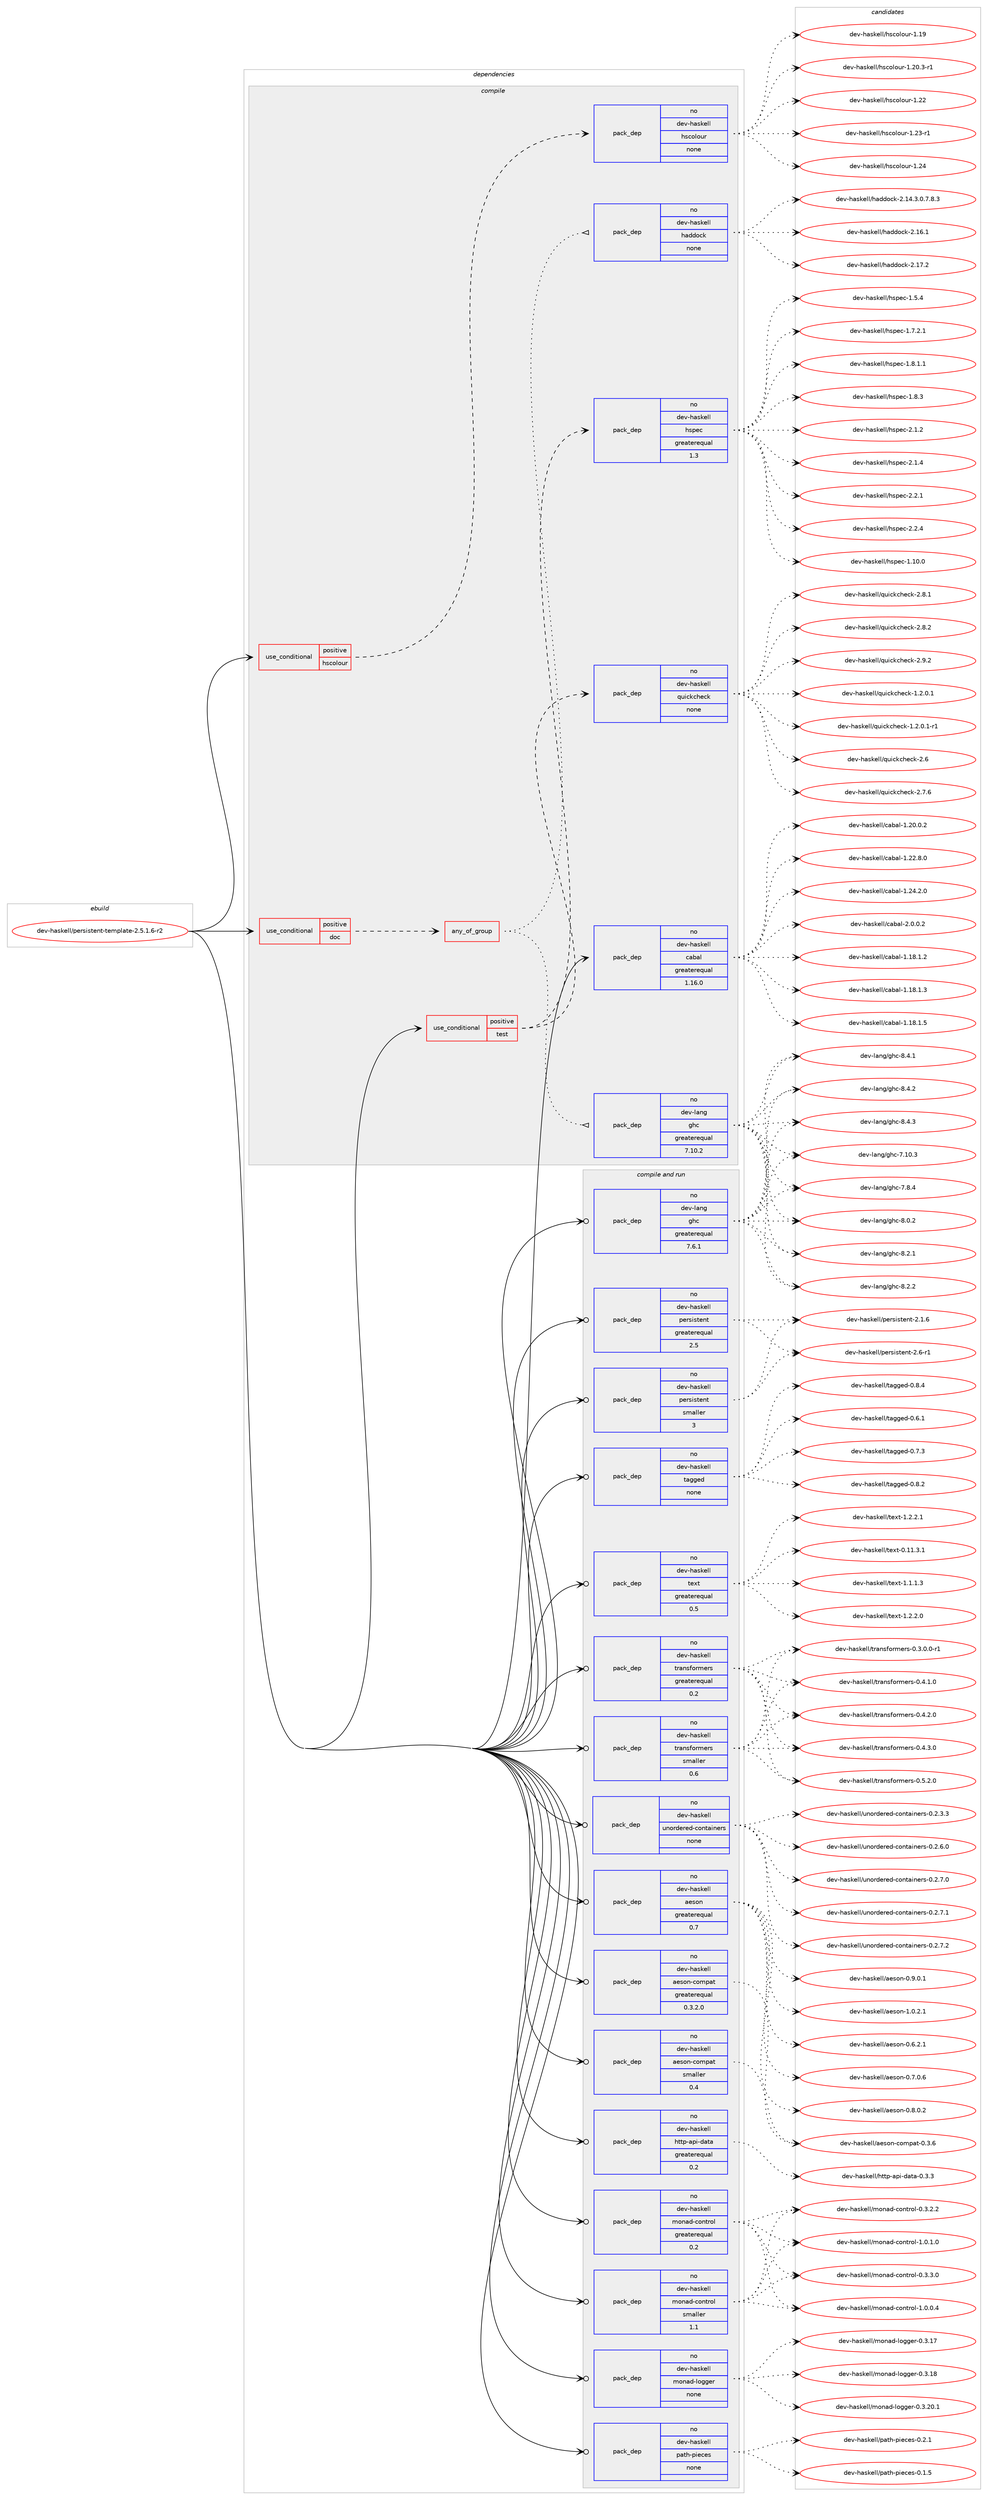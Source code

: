 digraph prolog {

# *************
# Graph options
# *************

newrank=true;
concentrate=true;
compound=true;
graph [rankdir=LR,fontname=Helvetica,fontsize=10,ranksep=1.5];#, ranksep=2.5, nodesep=0.2];
edge  [arrowhead=vee];
node  [fontname=Helvetica,fontsize=10];

# **********
# The ebuild
# **********

subgraph cluster_leftcol {
color=gray;
rank=same;
label=<<i>ebuild</i>>;
id [label="dev-haskell/persistent-template-2.5.1.6-r2", color=red, width=4, href="../dev-haskell/persistent-template-2.5.1.6-r2.svg"];
}

# ****************
# The dependencies
# ****************

subgraph cluster_midcol {
color=gray;
label=<<i>dependencies</i>>;
subgraph cluster_compile {
fillcolor="#eeeeee";
style=filled;
label=<<i>compile</i>>;
subgraph cond361021 {
dependency1341464 [label=<<TABLE BORDER="0" CELLBORDER="1" CELLSPACING="0" CELLPADDING="4"><TR><TD ROWSPAN="3" CELLPADDING="10">use_conditional</TD></TR><TR><TD>positive</TD></TR><TR><TD>doc</TD></TR></TABLE>>, shape=none, color=red];
subgraph any21380 {
dependency1341465 [label=<<TABLE BORDER="0" CELLBORDER="1" CELLSPACING="0" CELLPADDING="4"><TR><TD CELLPADDING="10">any_of_group</TD></TR></TABLE>>, shape=none, color=red];subgraph pack958511 {
dependency1341466 [label=<<TABLE BORDER="0" CELLBORDER="1" CELLSPACING="0" CELLPADDING="4" WIDTH="220"><TR><TD ROWSPAN="6" CELLPADDING="30">pack_dep</TD></TR><TR><TD WIDTH="110">no</TD></TR><TR><TD>dev-haskell</TD></TR><TR><TD>haddock</TD></TR><TR><TD>none</TD></TR><TR><TD></TD></TR></TABLE>>, shape=none, color=blue];
}
dependency1341465:e -> dependency1341466:w [weight=20,style="dotted",arrowhead="oinv"];
subgraph pack958512 {
dependency1341467 [label=<<TABLE BORDER="0" CELLBORDER="1" CELLSPACING="0" CELLPADDING="4" WIDTH="220"><TR><TD ROWSPAN="6" CELLPADDING="30">pack_dep</TD></TR><TR><TD WIDTH="110">no</TD></TR><TR><TD>dev-lang</TD></TR><TR><TD>ghc</TD></TR><TR><TD>greaterequal</TD></TR><TR><TD>7.10.2</TD></TR></TABLE>>, shape=none, color=blue];
}
dependency1341465:e -> dependency1341467:w [weight=20,style="dotted",arrowhead="oinv"];
}
dependency1341464:e -> dependency1341465:w [weight=20,style="dashed",arrowhead="vee"];
}
id:e -> dependency1341464:w [weight=20,style="solid",arrowhead="vee"];
subgraph cond361022 {
dependency1341468 [label=<<TABLE BORDER="0" CELLBORDER="1" CELLSPACING="0" CELLPADDING="4"><TR><TD ROWSPAN="3" CELLPADDING="10">use_conditional</TD></TR><TR><TD>positive</TD></TR><TR><TD>hscolour</TD></TR></TABLE>>, shape=none, color=red];
subgraph pack958513 {
dependency1341469 [label=<<TABLE BORDER="0" CELLBORDER="1" CELLSPACING="0" CELLPADDING="4" WIDTH="220"><TR><TD ROWSPAN="6" CELLPADDING="30">pack_dep</TD></TR><TR><TD WIDTH="110">no</TD></TR><TR><TD>dev-haskell</TD></TR><TR><TD>hscolour</TD></TR><TR><TD>none</TD></TR><TR><TD></TD></TR></TABLE>>, shape=none, color=blue];
}
dependency1341468:e -> dependency1341469:w [weight=20,style="dashed",arrowhead="vee"];
}
id:e -> dependency1341468:w [weight=20,style="solid",arrowhead="vee"];
subgraph cond361023 {
dependency1341470 [label=<<TABLE BORDER="0" CELLBORDER="1" CELLSPACING="0" CELLPADDING="4"><TR><TD ROWSPAN="3" CELLPADDING="10">use_conditional</TD></TR><TR><TD>positive</TD></TR><TR><TD>test</TD></TR></TABLE>>, shape=none, color=red];
subgraph pack958514 {
dependency1341471 [label=<<TABLE BORDER="0" CELLBORDER="1" CELLSPACING="0" CELLPADDING="4" WIDTH="220"><TR><TD ROWSPAN="6" CELLPADDING="30">pack_dep</TD></TR><TR><TD WIDTH="110">no</TD></TR><TR><TD>dev-haskell</TD></TR><TR><TD>hspec</TD></TR><TR><TD>greaterequal</TD></TR><TR><TD>1.3</TD></TR></TABLE>>, shape=none, color=blue];
}
dependency1341470:e -> dependency1341471:w [weight=20,style="dashed",arrowhead="vee"];
subgraph pack958515 {
dependency1341472 [label=<<TABLE BORDER="0" CELLBORDER="1" CELLSPACING="0" CELLPADDING="4" WIDTH="220"><TR><TD ROWSPAN="6" CELLPADDING="30">pack_dep</TD></TR><TR><TD WIDTH="110">no</TD></TR><TR><TD>dev-haskell</TD></TR><TR><TD>quickcheck</TD></TR><TR><TD>none</TD></TR><TR><TD></TD></TR></TABLE>>, shape=none, color=blue];
}
dependency1341470:e -> dependency1341472:w [weight=20,style="dashed",arrowhead="vee"];
}
id:e -> dependency1341470:w [weight=20,style="solid",arrowhead="vee"];
subgraph pack958516 {
dependency1341473 [label=<<TABLE BORDER="0" CELLBORDER="1" CELLSPACING="0" CELLPADDING="4" WIDTH="220"><TR><TD ROWSPAN="6" CELLPADDING="30">pack_dep</TD></TR><TR><TD WIDTH="110">no</TD></TR><TR><TD>dev-haskell</TD></TR><TR><TD>cabal</TD></TR><TR><TD>greaterequal</TD></TR><TR><TD>1.16.0</TD></TR></TABLE>>, shape=none, color=blue];
}
id:e -> dependency1341473:w [weight=20,style="solid",arrowhead="vee"];
}
subgraph cluster_compileandrun {
fillcolor="#eeeeee";
style=filled;
label=<<i>compile and run</i>>;
subgraph pack958517 {
dependency1341474 [label=<<TABLE BORDER="0" CELLBORDER="1" CELLSPACING="0" CELLPADDING="4" WIDTH="220"><TR><TD ROWSPAN="6" CELLPADDING="30">pack_dep</TD></TR><TR><TD WIDTH="110">no</TD></TR><TR><TD>dev-haskell</TD></TR><TR><TD>aeson</TD></TR><TR><TD>greaterequal</TD></TR><TR><TD>0.7</TD></TR></TABLE>>, shape=none, color=blue];
}
id:e -> dependency1341474:w [weight=20,style="solid",arrowhead="odotvee"];
subgraph pack958518 {
dependency1341475 [label=<<TABLE BORDER="0" CELLBORDER="1" CELLSPACING="0" CELLPADDING="4" WIDTH="220"><TR><TD ROWSPAN="6" CELLPADDING="30">pack_dep</TD></TR><TR><TD WIDTH="110">no</TD></TR><TR><TD>dev-haskell</TD></TR><TR><TD>aeson-compat</TD></TR><TR><TD>greaterequal</TD></TR><TR><TD>0.3.2.0</TD></TR></TABLE>>, shape=none, color=blue];
}
id:e -> dependency1341475:w [weight=20,style="solid",arrowhead="odotvee"];
subgraph pack958519 {
dependency1341476 [label=<<TABLE BORDER="0" CELLBORDER="1" CELLSPACING="0" CELLPADDING="4" WIDTH="220"><TR><TD ROWSPAN="6" CELLPADDING="30">pack_dep</TD></TR><TR><TD WIDTH="110">no</TD></TR><TR><TD>dev-haskell</TD></TR><TR><TD>aeson-compat</TD></TR><TR><TD>smaller</TD></TR><TR><TD>0.4</TD></TR></TABLE>>, shape=none, color=blue];
}
id:e -> dependency1341476:w [weight=20,style="solid",arrowhead="odotvee"];
subgraph pack958520 {
dependency1341477 [label=<<TABLE BORDER="0" CELLBORDER="1" CELLSPACING="0" CELLPADDING="4" WIDTH="220"><TR><TD ROWSPAN="6" CELLPADDING="30">pack_dep</TD></TR><TR><TD WIDTH="110">no</TD></TR><TR><TD>dev-haskell</TD></TR><TR><TD>http-api-data</TD></TR><TR><TD>greaterequal</TD></TR><TR><TD>0.2</TD></TR></TABLE>>, shape=none, color=blue];
}
id:e -> dependency1341477:w [weight=20,style="solid",arrowhead="odotvee"];
subgraph pack958521 {
dependency1341478 [label=<<TABLE BORDER="0" CELLBORDER="1" CELLSPACING="0" CELLPADDING="4" WIDTH="220"><TR><TD ROWSPAN="6" CELLPADDING="30">pack_dep</TD></TR><TR><TD WIDTH="110">no</TD></TR><TR><TD>dev-haskell</TD></TR><TR><TD>monad-control</TD></TR><TR><TD>greaterequal</TD></TR><TR><TD>0.2</TD></TR></TABLE>>, shape=none, color=blue];
}
id:e -> dependency1341478:w [weight=20,style="solid",arrowhead="odotvee"];
subgraph pack958522 {
dependency1341479 [label=<<TABLE BORDER="0" CELLBORDER="1" CELLSPACING="0" CELLPADDING="4" WIDTH="220"><TR><TD ROWSPAN="6" CELLPADDING="30">pack_dep</TD></TR><TR><TD WIDTH="110">no</TD></TR><TR><TD>dev-haskell</TD></TR><TR><TD>monad-control</TD></TR><TR><TD>smaller</TD></TR><TR><TD>1.1</TD></TR></TABLE>>, shape=none, color=blue];
}
id:e -> dependency1341479:w [weight=20,style="solid",arrowhead="odotvee"];
subgraph pack958523 {
dependency1341480 [label=<<TABLE BORDER="0" CELLBORDER="1" CELLSPACING="0" CELLPADDING="4" WIDTH="220"><TR><TD ROWSPAN="6" CELLPADDING="30">pack_dep</TD></TR><TR><TD WIDTH="110">no</TD></TR><TR><TD>dev-haskell</TD></TR><TR><TD>monad-logger</TD></TR><TR><TD>none</TD></TR><TR><TD></TD></TR></TABLE>>, shape=none, color=blue];
}
id:e -> dependency1341480:w [weight=20,style="solid",arrowhead="odotvee"];
subgraph pack958524 {
dependency1341481 [label=<<TABLE BORDER="0" CELLBORDER="1" CELLSPACING="0" CELLPADDING="4" WIDTH="220"><TR><TD ROWSPAN="6" CELLPADDING="30">pack_dep</TD></TR><TR><TD WIDTH="110">no</TD></TR><TR><TD>dev-haskell</TD></TR><TR><TD>path-pieces</TD></TR><TR><TD>none</TD></TR><TR><TD></TD></TR></TABLE>>, shape=none, color=blue];
}
id:e -> dependency1341481:w [weight=20,style="solid",arrowhead="odotvee"];
subgraph pack958525 {
dependency1341482 [label=<<TABLE BORDER="0" CELLBORDER="1" CELLSPACING="0" CELLPADDING="4" WIDTH="220"><TR><TD ROWSPAN="6" CELLPADDING="30">pack_dep</TD></TR><TR><TD WIDTH="110">no</TD></TR><TR><TD>dev-haskell</TD></TR><TR><TD>persistent</TD></TR><TR><TD>greaterequal</TD></TR><TR><TD>2.5</TD></TR></TABLE>>, shape=none, color=blue];
}
id:e -> dependency1341482:w [weight=20,style="solid",arrowhead="odotvee"];
subgraph pack958526 {
dependency1341483 [label=<<TABLE BORDER="0" CELLBORDER="1" CELLSPACING="0" CELLPADDING="4" WIDTH="220"><TR><TD ROWSPAN="6" CELLPADDING="30">pack_dep</TD></TR><TR><TD WIDTH="110">no</TD></TR><TR><TD>dev-haskell</TD></TR><TR><TD>persistent</TD></TR><TR><TD>smaller</TD></TR><TR><TD>3</TD></TR></TABLE>>, shape=none, color=blue];
}
id:e -> dependency1341483:w [weight=20,style="solid",arrowhead="odotvee"];
subgraph pack958527 {
dependency1341484 [label=<<TABLE BORDER="0" CELLBORDER="1" CELLSPACING="0" CELLPADDING="4" WIDTH="220"><TR><TD ROWSPAN="6" CELLPADDING="30">pack_dep</TD></TR><TR><TD WIDTH="110">no</TD></TR><TR><TD>dev-haskell</TD></TR><TR><TD>tagged</TD></TR><TR><TD>none</TD></TR><TR><TD></TD></TR></TABLE>>, shape=none, color=blue];
}
id:e -> dependency1341484:w [weight=20,style="solid",arrowhead="odotvee"];
subgraph pack958528 {
dependency1341485 [label=<<TABLE BORDER="0" CELLBORDER="1" CELLSPACING="0" CELLPADDING="4" WIDTH="220"><TR><TD ROWSPAN="6" CELLPADDING="30">pack_dep</TD></TR><TR><TD WIDTH="110">no</TD></TR><TR><TD>dev-haskell</TD></TR><TR><TD>text</TD></TR><TR><TD>greaterequal</TD></TR><TR><TD>0.5</TD></TR></TABLE>>, shape=none, color=blue];
}
id:e -> dependency1341485:w [weight=20,style="solid",arrowhead="odotvee"];
subgraph pack958529 {
dependency1341486 [label=<<TABLE BORDER="0" CELLBORDER="1" CELLSPACING="0" CELLPADDING="4" WIDTH="220"><TR><TD ROWSPAN="6" CELLPADDING="30">pack_dep</TD></TR><TR><TD WIDTH="110">no</TD></TR><TR><TD>dev-haskell</TD></TR><TR><TD>transformers</TD></TR><TR><TD>greaterequal</TD></TR><TR><TD>0.2</TD></TR></TABLE>>, shape=none, color=blue];
}
id:e -> dependency1341486:w [weight=20,style="solid",arrowhead="odotvee"];
subgraph pack958530 {
dependency1341487 [label=<<TABLE BORDER="0" CELLBORDER="1" CELLSPACING="0" CELLPADDING="4" WIDTH="220"><TR><TD ROWSPAN="6" CELLPADDING="30">pack_dep</TD></TR><TR><TD WIDTH="110">no</TD></TR><TR><TD>dev-haskell</TD></TR><TR><TD>transformers</TD></TR><TR><TD>smaller</TD></TR><TR><TD>0.6</TD></TR></TABLE>>, shape=none, color=blue];
}
id:e -> dependency1341487:w [weight=20,style="solid",arrowhead="odotvee"];
subgraph pack958531 {
dependency1341488 [label=<<TABLE BORDER="0" CELLBORDER="1" CELLSPACING="0" CELLPADDING="4" WIDTH="220"><TR><TD ROWSPAN="6" CELLPADDING="30">pack_dep</TD></TR><TR><TD WIDTH="110">no</TD></TR><TR><TD>dev-haskell</TD></TR><TR><TD>unordered-containers</TD></TR><TR><TD>none</TD></TR><TR><TD></TD></TR></TABLE>>, shape=none, color=blue];
}
id:e -> dependency1341488:w [weight=20,style="solid",arrowhead="odotvee"];
subgraph pack958532 {
dependency1341489 [label=<<TABLE BORDER="0" CELLBORDER="1" CELLSPACING="0" CELLPADDING="4" WIDTH="220"><TR><TD ROWSPAN="6" CELLPADDING="30">pack_dep</TD></TR><TR><TD WIDTH="110">no</TD></TR><TR><TD>dev-lang</TD></TR><TR><TD>ghc</TD></TR><TR><TD>greaterequal</TD></TR><TR><TD>7.6.1</TD></TR></TABLE>>, shape=none, color=blue];
}
id:e -> dependency1341489:w [weight=20,style="solid",arrowhead="odotvee"];
}
subgraph cluster_run {
fillcolor="#eeeeee";
style=filled;
label=<<i>run</i>>;
}
}

# **************
# The candidates
# **************

subgraph cluster_choices {
rank=same;
color=gray;
label=<<i>candidates</i>>;

subgraph choice958511 {
color=black;
nodesep=1;
choice1001011184510497115107101108108471049710010011199107455046495246514648465546564651 [label="dev-haskell/haddock-2.14.3.0.7.8.3", color=red, width=4,href="../dev-haskell/haddock-2.14.3.0.7.8.3.svg"];
choice100101118451049711510710110810847104971001001119910745504649544649 [label="dev-haskell/haddock-2.16.1", color=red, width=4,href="../dev-haskell/haddock-2.16.1.svg"];
choice100101118451049711510710110810847104971001001119910745504649554650 [label="dev-haskell/haddock-2.17.2", color=red, width=4,href="../dev-haskell/haddock-2.17.2.svg"];
dependency1341466:e -> choice1001011184510497115107101108108471049710010011199107455046495246514648465546564651:w [style=dotted,weight="100"];
dependency1341466:e -> choice100101118451049711510710110810847104971001001119910745504649544649:w [style=dotted,weight="100"];
dependency1341466:e -> choice100101118451049711510710110810847104971001001119910745504649554650:w [style=dotted,weight="100"];
}
subgraph choice958512 {
color=black;
nodesep=1;
choice1001011184510897110103471031049945554649484651 [label="dev-lang/ghc-7.10.3", color=red, width=4,href="../dev-lang/ghc-7.10.3.svg"];
choice10010111845108971101034710310499455546564652 [label="dev-lang/ghc-7.8.4", color=red, width=4,href="../dev-lang/ghc-7.8.4.svg"];
choice10010111845108971101034710310499455646484650 [label="dev-lang/ghc-8.0.2", color=red, width=4,href="../dev-lang/ghc-8.0.2.svg"];
choice10010111845108971101034710310499455646504649 [label="dev-lang/ghc-8.2.1", color=red, width=4,href="../dev-lang/ghc-8.2.1.svg"];
choice10010111845108971101034710310499455646504650 [label="dev-lang/ghc-8.2.2", color=red, width=4,href="../dev-lang/ghc-8.2.2.svg"];
choice10010111845108971101034710310499455646524649 [label="dev-lang/ghc-8.4.1", color=red, width=4,href="../dev-lang/ghc-8.4.1.svg"];
choice10010111845108971101034710310499455646524650 [label="dev-lang/ghc-8.4.2", color=red, width=4,href="../dev-lang/ghc-8.4.2.svg"];
choice10010111845108971101034710310499455646524651 [label="dev-lang/ghc-8.4.3", color=red, width=4,href="../dev-lang/ghc-8.4.3.svg"];
dependency1341467:e -> choice1001011184510897110103471031049945554649484651:w [style=dotted,weight="100"];
dependency1341467:e -> choice10010111845108971101034710310499455546564652:w [style=dotted,weight="100"];
dependency1341467:e -> choice10010111845108971101034710310499455646484650:w [style=dotted,weight="100"];
dependency1341467:e -> choice10010111845108971101034710310499455646504649:w [style=dotted,weight="100"];
dependency1341467:e -> choice10010111845108971101034710310499455646504650:w [style=dotted,weight="100"];
dependency1341467:e -> choice10010111845108971101034710310499455646524649:w [style=dotted,weight="100"];
dependency1341467:e -> choice10010111845108971101034710310499455646524650:w [style=dotted,weight="100"];
dependency1341467:e -> choice10010111845108971101034710310499455646524651:w [style=dotted,weight="100"];
}
subgraph choice958513 {
color=black;
nodesep=1;
choice100101118451049711510710110810847104115991111081111171144549464957 [label="dev-haskell/hscolour-1.19", color=red, width=4,href="../dev-haskell/hscolour-1.19.svg"];
choice10010111845104971151071011081084710411599111108111117114454946504846514511449 [label="dev-haskell/hscolour-1.20.3-r1", color=red, width=4,href="../dev-haskell/hscolour-1.20.3-r1.svg"];
choice100101118451049711510710110810847104115991111081111171144549465050 [label="dev-haskell/hscolour-1.22", color=red, width=4,href="../dev-haskell/hscolour-1.22.svg"];
choice1001011184510497115107101108108471041159911110811111711445494650514511449 [label="dev-haskell/hscolour-1.23-r1", color=red, width=4,href="../dev-haskell/hscolour-1.23-r1.svg"];
choice100101118451049711510710110810847104115991111081111171144549465052 [label="dev-haskell/hscolour-1.24", color=red, width=4,href="../dev-haskell/hscolour-1.24.svg"];
dependency1341469:e -> choice100101118451049711510710110810847104115991111081111171144549464957:w [style=dotted,weight="100"];
dependency1341469:e -> choice10010111845104971151071011081084710411599111108111117114454946504846514511449:w [style=dotted,weight="100"];
dependency1341469:e -> choice100101118451049711510710110810847104115991111081111171144549465050:w [style=dotted,weight="100"];
dependency1341469:e -> choice1001011184510497115107101108108471041159911110811111711445494650514511449:w [style=dotted,weight="100"];
dependency1341469:e -> choice100101118451049711510710110810847104115991111081111171144549465052:w [style=dotted,weight="100"];
}
subgraph choice958514 {
color=black;
nodesep=1;
choice1001011184510497115107101108108471041151121019945494649484648 [label="dev-haskell/hspec-1.10.0", color=red, width=4,href="../dev-haskell/hspec-1.10.0.svg"];
choice10010111845104971151071011081084710411511210199454946534652 [label="dev-haskell/hspec-1.5.4", color=red, width=4,href="../dev-haskell/hspec-1.5.4.svg"];
choice100101118451049711510710110810847104115112101994549465546504649 [label="dev-haskell/hspec-1.7.2.1", color=red, width=4,href="../dev-haskell/hspec-1.7.2.1.svg"];
choice100101118451049711510710110810847104115112101994549465646494649 [label="dev-haskell/hspec-1.8.1.1", color=red, width=4,href="../dev-haskell/hspec-1.8.1.1.svg"];
choice10010111845104971151071011081084710411511210199454946564651 [label="dev-haskell/hspec-1.8.3", color=red, width=4,href="../dev-haskell/hspec-1.8.3.svg"];
choice10010111845104971151071011081084710411511210199455046494650 [label="dev-haskell/hspec-2.1.2", color=red, width=4,href="../dev-haskell/hspec-2.1.2.svg"];
choice10010111845104971151071011081084710411511210199455046494652 [label="dev-haskell/hspec-2.1.4", color=red, width=4,href="../dev-haskell/hspec-2.1.4.svg"];
choice10010111845104971151071011081084710411511210199455046504649 [label="dev-haskell/hspec-2.2.1", color=red, width=4,href="../dev-haskell/hspec-2.2.1.svg"];
choice10010111845104971151071011081084710411511210199455046504652 [label="dev-haskell/hspec-2.2.4", color=red, width=4,href="../dev-haskell/hspec-2.2.4.svg"];
dependency1341471:e -> choice1001011184510497115107101108108471041151121019945494649484648:w [style=dotted,weight="100"];
dependency1341471:e -> choice10010111845104971151071011081084710411511210199454946534652:w [style=dotted,weight="100"];
dependency1341471:e -> choice100101118451049711510710110810847104115112101994549465546504649:w [style=dotted,weight="100"];
dependency1341471:e -> choice100101118451049711510710110810847104115112101994549465646494649:w [style=dotted,weight="100"];
dependency1341471:e -> choice10010111845104971151071011081084710411511210199454946564651:w [style=dotted,weight="100"];
dependency1341471:e -> choice10010111845104971151071011081084710411511210199455046494650:w [style=dotted,weight="100"];
dependency1341471:e -> choice10010111845104971151071011081084710411511210199455046494652:w [style=dotted,weight="100"];
dependency1341471:e -> choice10010111845104971151071011081084710411511210199455046504649:w [style=dotted,weight="100"];
dependency1341471:e -> choice10010111845104971151071011081084710411511210199455046504652:w [style=dotted,weight="100"];
}
subgraph choice958515 {
color=black;
nodesep=1;
choice1001011184510497115107101108108471131171059910799104101991074549465046484649 [label="dev-haskell/quickcheck-1.2.0.1", color=red, width=4,href="../dev-haskell/quickcheck-1.2.0.1.svg"];
choice10010111845104971151071011081084711311710599107991041019910745494650464846494511449 [label="dev-haskell/quickcheck-1.2.0.1-r1", color=red, width=4,href="../dev-haskell/quickcheck-1.2.0.1-r1.svg"];
choice10010111845104971151071011081084711311710599107991041019910745504654 [label="dev-haskell/quickcheck-2.6", color=red, width=4,href="../dev-haskell/quickcheck-2.6.svg"];
choice100101118451049711510710110810847113117105991079910410199107455046554654 [label="dev-haskell/quickcheck-2.7.6", color=red, width=4,href="../dev-haskell/quickcheck-2.7.6.svg"];
choice100101118451049711510710110810847113117105991079910410199107455046564649 [label="dev-haskell/quickcheck-2.8.1", color=red, width=4,href="../dev-haskell/quickcheck-2.8.1.svg"];
choice100101118451049711510710110810847113117105991079910410199107455046564650 [label="dev-haskell/quickcheck-2.8.2", color=red, width=4,href="../dev-haskell/quickcheck-2.8.2.svg"];
choice100101118451049711510710110810847113117105991079910410199107455046574650 [label="dev-haskell/quickcheck-2.9.2", color=red, width=4,href="../dev-haskell/quickcheck-2.9.2.svg"];
dependency1341472:e -> choice1001011184510497115107101108108471131171059910799104101991074549465046484649:w [style=dotted,weight="100"];
dependency1341472:e -> choice10010111845104971151071011081084711311710599107991041019910745494650464846494511449:w [style=dotted,weight="100"];
dependency1341472:e -> choice10010111845104971151071011081084711311710599107991041019910745504654:w [style=dotted,weight="100"];
dependency1341472:e -> choice100101118451049711510710110810847113117105991079910410199107455046554654:w [style=dotted,weight="100"];
dependency1341472:e -> choice100101118451049711510710110810847113117105991079910410199107455046564649:w [style=dotted,weight="100"];
dependency1341472:e -> choice100101118451049711510710110810847113117105991079910410199107455046564650:w [style=dotted,weight="100"];
dependency1341472:e -> choice100101118451049711510710110810847113117105991079910410199107455046574650:w [style=dotted,weight="100"];
}
subgraph choice958516 {
color=black;
nodesep=1;
choice10010111845104971151071011081084799979897108454946495646494650 [label="dev-haskell/cabal-1.18.1.2", color=red, width=4,href="../dev-haskell/cabal-1.18.1.2.svg"];
choice10010111845104971151071011081084799979897108454946495646494651 [label="dev-haskell/cabal-1.18.1.3", color=red, width=4,href="../dev-haskell/cabal-1.18.1.3.svg"];
choice10010111845104971151071011081084799979897108454946495646494653 [label="dev-haskell/cabal-1.18.1.5", color=red, width=4,href="../dev-haskell/cabal-1.18.1.5.svg"];
choice10010111845104971151071011081084799979897108454946504846484650 [label="dev-haskell/cabal-1.20.0.2", color=red, width=4,href="../dev-haskell/cabal-1.20.0.2.svg"];
choice10010111845104971151071011081084799979897108454946505046564648 [label="dev-haskell/cabal-1.22.8.0", color=red, width=4,href="../dev-haskell/cabal-1.22.8.0.svg"];
choice10010111845104971151071011081084799979897108454946505246504648 [label="dev-haskell/cabal-1.24.2.0", color=red, width=4,href="../dev-haskell/cabal-1.24.2.0.svg"];
choice100101118451049711510710110810847999798971084550464846484650 [label="dev-haskell/cabal-2.0.0.2", color=red, width=4,href="../dev-haskell/cabal-2.0.0.2.svg"];
dependency1341473:e -> choice10010111845104971151071011081084799979897108454946495646494650:w [style=dotted,weight="100"];
dependency1341473:e -> choice10010111845104971151071011081084799979897108454946495646494651:w [style=dotted,weight="100"];
dependency1341473:e -> choice10010111845104971151071011081084799979897108454946495646494653:w [style=dotted,weight="100"];
dependency1341473:e -> choice10010111845104971151071011081084799979897108454946504846484650:w [style=dotted,weight="100"];
dependency1341473:e -> choice10010111845104971151071011081084799979897108454946505046564648:w [style=dotted,weight="100"];
dependency1341473:e -> choice10010111845104971151071011081084799979897108454946505246504648:w [style=dotted,weight="100"];
dependency1341473:e -> choice100101118451049711510710110810847999798971084550464846484650:w [style=dotted,weight="100"];
}
subgraph choice958517 {
color=black;
nodesep=1;
choice100101118451049711510710110810847971011151111104548465446504649 [label="dev-haskell/aeson-0.6.2.1", color=red, width=4,href="../dev-haskell/aeson-0.6.2.1.svg"];
choice100101118451049711510710110810847971011151111104548465546484654 [label="dev-haskell/aeson-0.7.0.6", color=red, width=4,href="../dev-haskell/aeson-0.7.0.6.svg"];
choice100101118451049711510710110810847971011151111104548465646484650 [label="dev-haskell/aeson-0.8.0.2", color=red, width=4,href="../dev-haskell/aeson-0.8.0.2.svg"];
choice100101118451049711510710110810847971011151111104548465746484649 [label="dev-haskell/aeson-0.9.0.1", color=red, width=4,href="../dev-haskell/aeson-0.9.0.1.svg"];
choice100101118451049711510710110810847971011151111104549464846504649 [label="dev-haskell/aeson-1.0.2.1", color=red, width=4,href="../dev-haskell/aeson-1.0.2.1.svg"];
dependency1341474:e -> choice100101118451049711510710110810847971011151111104548465446504649:w [style=dotted,weight="100"];
dependency1341474:e -> choice100101118451049711510710110810847971011151111104548465546484654:w [style=dotted,weight="100"];
dependency1341474:e -> choice100101118451049711510710110810847971011151111104548465646484650:w [style=dotted,weight="100"];
dependency1341474:e -> choice100101118451049711510710110810847971011151111104548465746484649:w [style=dotted,weight="100"];
dependency1341474:e -> choice100101118451049711510710110810847971011151111104549464846504649:w [style=dotted,weight="100"];
}
subgraph choice958518 {
color=black;
nodesep=1;
choice10010111845104971151071011081084797101115111110459911110911297116454846514654 [label="dev-haskell/aeson-compat-0.3.6", color=red, width=4,href="../dev-haskell/aeson-compat-0.3.6.svg"];
dependency1341475:e -> choice10010111845104971151071011081084797101115111110459911110911297116454846514654:w [style=dotted,weight="100"];
}
subgraph choice958519 {
color=black;
nodesep=1;
choice10010111845104971151071011081084797101115111110459911110911297116454846514654 [label="dev-haskell/aeson-compat-0.3.6", color=red, width=4,href="../dev-haskell/aeson-compat-0.3.6.svg"];
dependency1341476:e -> choice10010111845104971151071011081084797101115111110459911110911297116454846514654:w [style=dotted,weight="100"];
}
subgraph choice958520 {
color=black;
nodesep=1;
choice1001011184510497115107101108108471041161161124597112105451009711697454846514651 [label="dev-haskell/http-api-data-0.3.3", color=red, width=4,href="../dev-haskell/http-api-data-0.3.3.svg"];
dependency1341477:e -> choice1001011184510497115107101108108471041161161124597112105451009711697454846514651:w [style=dotted,weight="100"];
}
subgraph choice958521 {
color=black;
nodesep=1;
choice1001011184510497115107101108108471091111109710045991111101161141111084548465146504650 [label="dev-haskell/monad-control-0.3.2.2", color=red, width=4,href="../dev-haskell/monad-control-0.3.2.2.svg"];
choice1001011184510497115107101108108471091111109710045991111101161141111084548465146514648 [label="dev-haskell/monad-control-0.3.3.0", color=red, width=4,href="../dev-haskell/monad-control-0.3.3.0.svg"];
choice1001011184510497115107101108108471091111109710045991111101161141111084549464846484652 [label="dev-haskell/monad-control-1.0.0.4", color=red, width=4,href="../dev-haskell/monad-control-1.0.0.4.svg"];
choice1001011184510497115107101108108471091111109710045991111101161141111084549464846494648 [label="dev-haskell/monad-control-1.0.1.0", color=red, width=4,href="../dev-haskell/monad-control-1.0.1.0.svg"];
dependency1341478:e -> choice1001011184510497115107101108108471091111109710045991111101161141111084548465146504650:w [style=dotted,weight="100"];
dependency1341478:e -> choice1001011184510497115107101108108471091111109710045991111101161141111084548465146514648:w [style=dotted,weight="100"];
dependency1341478:e -> choice1001011184510497115107101108108471091111109710045991111101161141111084549464846484652:w [style=dotted,weight="100"];
dependency1341478:e -> choice1001011184510497115107101108108471091111109710045991111101161141111084549464846494648:w [style=dotted,weight="100"];
}
subgraph choice958522 {
color=black;
nodesep=1;
choice1001011184510497115107101108108471091111109710045991111101161141111084548465146504650 [label="dev-haskell/monad-control-0.3.2.2", color=red, width=4,href="../dev-haskell/monad-control-0.3.2.2.svg"];
choice1001011184510497115107101108108471091111109710045991111101161141111084548465146514648 [label="dev-haskell/monad-control-0.3.3.0", color=red, width=4,href="../dev-haskell/monad-control-0.3.3.0.svg"];
choice1001011184510497115107101108108471091111109710045991111101161141111084549464846484652 [label="dev-haskell/monad-control-1.0.0.4", color=red, width=4,href="../dev-haskell/monad-control-1.0.0.4.svg"];
choice1001011184510497115107101108108471091111109710045991111101161141111084549464846494648 [label="dev-haskell/monad-control-1.0.1.0", color=red, width=4,href="../dev-haskell/monad-control-1.0.1.0.svg"];
dependency1341479:e -> choice1001011184510497115107101108108471091111109710045991111101161141111084548465146504650:w [style=dotted,weight="100"];
dependency1341479:e -> choice1001011184510497115107101108108471091111109710045991111101161141111084548465146514648:w [style=dotted,weight="100"];
dependency1341479:e -> choice1001011184510497115107101108108471091111109710045991111101161141111084549464846484652:w [style=dotted,weight="100"];
dependency1341479:e -> choice1001011184510497115107101108108471091111109710045991111101161141111084549464846494648:w [style=dotted,weight="100"];
}
subgraph choice958523 {
color=black;
nodesep=1;
choice100101118451049711510710110810847109111110971004510811110310310111445484651464955 [label="dev-haskell/monad-logger-0.3.17", color=red, width=4,href="../dev-haskell/monad-logger-0.3.17.svg"];
choice100101118451049711510710110810847109111110971004510811110310310111445484651464956 [label="dev-haskell/monad-logger-0.3.18", color=red, width=4,href="../dev-haskell/monad-logger-0.3.18.svg"];
choice1001011184510497115107101108108471091111109710045108111103103101114454846514650484649 [label="dev-haskell/monad-logger-0.3.20.1", color=red, width=4,href="../dev-haskell/monad-logger-0.3.20.1.svg"];
dependency1341480:e -> choice100101118451049711510710110810847109111110971004510811110310310111445484651464955:w [style=dotted,weight="100"];
dependency1341480:e -> choice100101118451049711510710110810847109111110971004510811110310310111445484651464956:w [style=dotted,weight="100"];
dependency1341480:e -> choice1001011184510497115107101108108471091111109710045108111103103101114454846514650484649:w [style=dotted,weight="100"];
}
subgraph choice958524 {
color=black;
nodesep=1;
choice100101118451049711510710110810847112971161044511210510199101115454846494653 [label="dev-haskell/path-pieces-0.1.5", color=red, width=4,href="../dev-haskell/path-pieces-0.1.5.svg"];
choice100101118451049711510710110810847112971161044511210510199101115454846504649 [label="dev-haskell/path-pieces-0.2.1", color=red, width=4,href="../dev-haskell/path-pieces-0.2.1.svg"];
dependency1341481:e -> choice100101118451049711510710110810847112971161044511210510199101115454846494653:w [style=dotted,weight="100"];
dependency1341481:e -> choice100101118451049711510710110810847112971161044511210510199101115454846504649:w [style=dotted,weight="100"];
}
subgraph choice958525 {
color=black;
nodesep=1;
choice100101118451049711510710110810847112101114115105115116101110116455046494654 [label="dev-haskell/persistent-2.1.6", color=red, width=4,href="../dev-haskell/persistent-2.1.6.svg"];
choice100101118451049711510710110810847112101114115105115116101110116455046544511449 [label="dev-haskell/persistent-2.6-r1", color=red, width=4,href="../dev-haskell/persistent-2.6-r1.svg"];
dependency1341482:e -> choice100101118451049711510710110810847112101114115105115116101110116455046494654:w [style=dotted,weight="100"];
dependency1341482:e -> choice100101118451049711510710110810847112101114115105115116101110116455046544511449:w [style=dotted,weight="100"];
}
subgraph choice958526 {
color=black;
nodesep=1;
choice100101118451049711510710110810847112101114115105115116101110116455046494654 [label="dev-haskell/persistent-2.1.6", color=red, width=4,href="../dev-haskell/persistent-2.1.6.svg"];
choice100101118451049711510710110810847112101114115105115116101110116455046544511449 [label="dev-haskell/persistent-2.6-r1", color=red, width=4,href="../dev-haskell/persistent-2.6-r1.svg"];
dependency1341483:e -> choice100101118451049711510710110810847112101114115105115116101110116455046494654:w [style=dotted,weight="100"];
dependency1341483:e -> choice100101118451049711510710110810847112101114115105115116101110116455046544511449:w [style=dotted,weight="100"];
}
subgraph choice958527 {
color=black;
nodesep=1;
choice10010111845104971151071011081084711697103103101100454846544649 [label="dev-haskell/tagged-0.6.1", color=red, width=4,href="../dev-haskell/tagged-0.6.1.svg"];
choice10010111845104971151071011081084711697103103101100454846554651 [label="dev-haskell/tagged-0.7.3", color=red, width=4,href="../dev-haskell/tagged-0.7.3.svg"];
choice10010111845104971151071011081084711697103103101100454846564650 [label="dev-haskell/tagged-0.8.2", color=red, width=4,href="../dev-haskell/tagged-0.8.2.svg"];
choice10010111845104971151071011081084711697103103101100454846564652 [label="dev-haskell/tagged-0.8.4", color=red, width=4,href="../dev-haskell/tagged-0.8.4.svg"];
dependency1341484:e -> choice10010111845104971151071011081084711697103103101100454846544649:w [style=dotted,weight="100"];
dependency1341484:e -> choice10010111845104971151071011081084711697103103101100454846554651:w [style=dotted,weight="100"];
dependency1341484:e -> choice10010111845104971151071011081084711697103103101100454846564650:w [style=dotted,weight="100"];
dependency1341484:e -> choice10010111845104971151071011081084711697103103101100454846564652:w [style=dotted,weight="100"];
}
subgraph choice958528 {
color=black;
nodesep=1;
choice100101118451049711510710110810847116101120116454846494946514649 [label="dev-haskell/text-0.11.3.1", color=red, width=4,href="../dev-haskell/text-0.11.3.1.svg"];
choice1001011184510497115107101108108471161011201164549464946494651 [label="dev-haskell/text-1.1.1.3", color=red, width=4,href="../dev-haskell/text-1.1.1.3.svg"];
choice1001011184510497115107101108108471161011201164549465046504648 [label="dev-haskell/text-1.2.2.0", color=red, width=4,href="../dev-haskell/text-1.2.2.0.svg"];
choice1001011184510497115107101108108471161011201164549465046504649 [label="dev-haskell/text-1.2.2.1", color=red, width=4,href="../dev-haskell/text-1.2.2.1.svg"];
dependency1341485:e -> choice100101118451049711510710110810847116101120116454846494946514649:w [style=dotted,weight="100"];
dependency1341485:e -> choice1001011184510497115107101108108471161011201164549464946494651:w [style=dotted,weight="100"];
dependency1341485:e -> choice1001011184510497115107101108108471161011201164549465046504648:w [style=dotted,weight="100"];
dependency1341485:e -> choice1001011184510497115107101108108471161011201164549465046504649:w [style=dotted,weight="100"];
}
subgraph choice958529 {
color=black;
nodesep=1;
choice1001011184510497115107101108108471161149711011510211111410910111411545484651464846484511449 [label="dev-haskell/transformers-0.3.0.0-r1", color=red, width=4,href="../dev-haskell/transformers-0.3.0.0-r1.svg"];
choice100101118451049711510710110810847116114971101151021111141091011141154548465246494648 [label="dev-haskell/transformers-0.4.1.0", color=red, width=4,href="../dev-haskell/transformers-0.4.1.0.svg"];
choice100101118451049711510710110810847116114971101151021111141091011141154548465246504648 [label="dev-haskell/transformers-0.4.2.0", color=red, width=4,href="../dev-haskell/transformers-0.4.2.0.svg"];
choice100101118451049711510710110810847116114971101151021111141091011141154548465246514648 [label="dev-haskell/transformers-0.4.3.0", color=red, width=4,href="../dev-haskell/transformers-0.4.3.0.svg"];
choice100101118451049711510710110810847116114971101151021111141091011141154548465346504648 [label="dev-haskell/transformers-0.5.2.0", color=red, width=4,href="../dev-haskell/transformers-0.5.2.0.svg"];
dependency1341486:e -> choice1001011184510497115107101108108471161149711011510211111410910111411545484651464846484511449:w [style=dotted,weight="100"];
dependency1341486:e -> choice100101118451049711510710110810847116114971101151021111141091011141154548465246494648:w [style=dotted,weight="100"];
dependency1341486:e -> choice100101118451049711510710110810847116114971101151021111141091011141154548465246504648:w [style=dotted,weight="100"];
dependency1341486:e -> choice100101118451049711510710110810847116114971101151021111141091011141154548465246514648:w [style=dotted,weight="100"];
dependency1341486:e -> choice100101118451049711510710110810847116114971101151021111141091011141154548465346504648:w [style=dotted,weight="100"];
}
subgraph choice958530 {
color=black;
nodesep=1;
choice1001011184510497115107101108108471161149711011510211111410910111411545484651464846484511449 [label="dev-haskell/transformers-0.3.0.0-r1", color=red, width=4,href="../dev-haskell/transformers-0.3.0.0-r1.svg"];
choice100101118451049711510710110810847116114971101151021111141091011141154548465246494648 [label="dev-haskell/transformers-0.4.1.0", color=red, width=4,href="../dev-haskell/transformers-0.4.1.0.svg"];
choice100101118451049711510710110810847116114971101151021111141091011141154548465246504648 [label="dev-haskell/transformers-0.4.2.0", color=red, width=4,href="../dev-haskell/transformers-0.4.2.0.svg"];
choice100101118451049711510710110810847116114971101151021111141091011141154548465246514648 [label="dev-haskell/transformers-0.4.3.0", color=red, width=4,href="../dev-haskell/transformers-0.4.3.0.svg"];
choice100101118451049711510710110810847116114971101151021111141091011141154548465346504648 [label="dev-haskell/transformers-0.5.2.0", color=red, width=4,href="../dev-haskell/transformers-0.5.2.0.svg"];
dependency1341487:e -> choice1001011184510497115107101108108471161149711011510211111410910111411545484651464846484511449:w [style=dotted,weight="100"];
dependency1341487:e -> choice100101118451049711510710110810847116114971101151021111141091011141154548465246494648:w [style=dotted,weight="100"];
dependency1341487:e -> choice100101118451049711510710110810847116114971101151021111141091011141154548465246504648:w [style=dotted,weight="100"];
dependency1341487:e -> choice100101118451049711510710110810847116114971101151021111141091011141154548465246514648:w [style=dotted,weight="100"];
dependency1341487:e -> choice100101118451049711510710110810847116114971101151021111141091011141154548465346504648:w [style=dotted,weight="100"];
}
subgraph choice958531 {
color=black;
nodesep=1;
choice1001011184510497115107101108108471171101111141001011141011004599111110116971051101011141154548465046514651 [label="dev-haskell/unordered-containers-0.2.3.3", color=red, width=4,href="../dev-haskell/unordered-containers-0.2.3.3.svg"];
choice1001011184510497115107101108108471171101111141001011141011004599111110116971051101011141154548465046544648 [label="dev-haskell/unordered-containers-0.2.6.0", color=red, width=4,href="../dev-haskell/unordered-containers-0.2.6.0.svg"];
choice1001011184510497115107101108108471171101111141001011141011004599111110116971051101011141154548465046554648 [label="dev-haskell/unordered-containers-0.2.7.0", color=red, width=4,href="../dev-haskell/unordered-containers-0.2.7.0.svg"];
choice1001011184510497115107101108108471171101111141001011141011004599111110116971051101011141154548465046554649 [label="dev-haskell/unordered-containers-0.2.7.1", color=red, width=4,href="../dev-haskell/unordered-containers-0.2.7.1.svg"];
choice1001011184510497115107101108108471171101111141001011141011004599111110116971051101011141154548465046554650 [label="dev-haskell/unordered-containers-0.2.7.2", color=red, width=4,href="../dev-haskell/unordered-containers-0.2.7.2.svg"];
dependency1341488:e -> choice1001011184510497115107101108108471171101111141001011141011004599111110116971051101011141154548465046514651:w [style=dotted,weight="100"];
dependency1341488:e -> choice1001011184510497115107101108108471171101111141001011141011004599111110116971051101011141154548465046544648:w [style=dotted,weight="100"];
dependency1341488:e -> choice1001011184510497115107101108108471171101111141001011141011004599111110116971051101011141154548465046554648:w [style=dotted,weight="100"];
dependency1341488:e -> choice1001011184510497115107101108108471171101111141001011141011004599111110116971051101011141154548465046554649:w [style=dotted,weight="100"];
dependency1341488:e -> choice1001011184510497115107101108108471171101111141001011141011004599111110116971051101011141154548465046554650:w [style=dotted,weight="100"];
}
subgraph choice958532 {
color=black;
nodesep=1;
choice1001011184510897110103471031049945554649484651 [label="dev-lang/ghc-7.10.3", color=red, width=4,href="../dev-lang/ghc-7.10.3.svg"];
choice10010111845108971101034710310499455546564652 [label="dev-lang/ghc-7.8.4", color=red, width=4,href="../dev-lang/ghc-7.8.4.svg"];
choice10010111845108971101034710310499455646484650 [label="dev-lang/ghc-8.0.2", color=red, width=4,href="../dev-lang/ghc-8.0.2.svg"];
choice10010111845108971101034710310499455646504649 [label="dev-lang/ghc-8.2.1", color=red, width=4,href="../dev-lang/ghc-8.2.1.svg"];
choice10010111845108971101034710310499455646504650 [label="dev-lang/ghc-8.2.2", color=red, width=4,href="../dev-lang/ghc-8.2.2.svg"];
choice10010111845108971101034710310499455646524649 [label="dev-lang/ghc-8.4.1", color=red, width=4,href="../dev-lang/ghc-8.4.1.svg"];
choice10010111845108971101034710310499455646524650 [label="dev-lang/ghc-8.4.2", color=red, width=4,href="../dev-lang/ghc-8.4.2.svg"];
choice10010111845108971101034710310499455646524651 [label="dev-lang/ghc-8.4.3", color=red, width=4,href="../dev-lang/ghc-8.4.3.svg"];
dependency1341489:e -> choice1001011184510897110103471031049945554649484651:w [style=dotted,weight="100"];
dependency1341489:e -> choice10010111845108971101034710310499455546564652:w [style=dotted,weight="100"];
dependency1341489:e -> choice10010111845108971101034710310499455646484650:w [style=dotted,weight="100"];
dependency1341489:e -> choice10010111845108971101034710310499455646504649:w [style=dotted,weight="100"];
dependency1341489:e -> choice10010111845108971101034710310499455646504650:w [style=dotted,weight="100"];
dependency1341489:e -> choice10010111845108971101034710310499455646524649:w [style=dotted,weight="100"];
dependency1341489:e -> choice10010111845108971101034710310499455646524650:w [style=dotted,weight="100"];
dependency1341489:e -> choice10010111845108971101034710310499455646524651:w [style=dotted,weight="100"];
}
}

}
